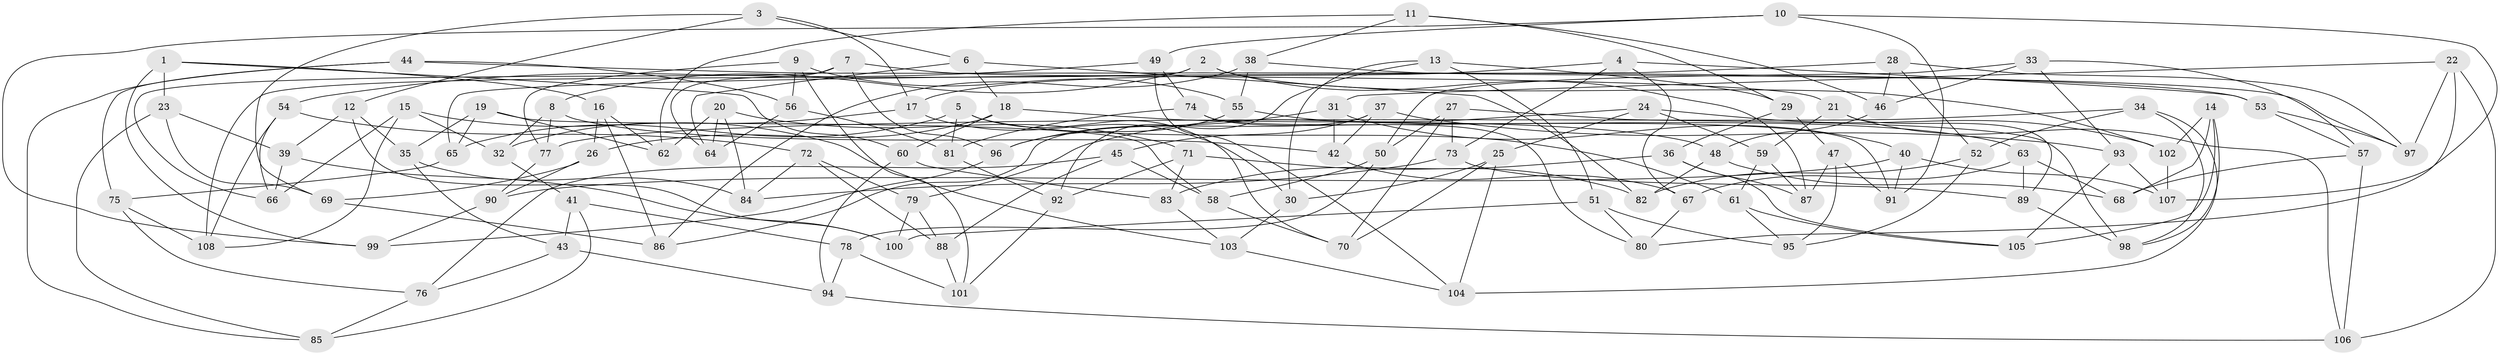 // coarse degree distribution, {9: 0.015384615384615385, 6: 0.015384615384615385, 11: 0.046153846153846156, 4: 0.7230769230769231, 5: 0.03076923076923077, 8: 0.03076923076923077, 10: 0.06153846153846154, 2: 0.015384615384615385, 3: 0.06153846153846154}
// Generated by graph-tools (version 1.1) at 2025/53/03/04/25 22:53:42]
// undirected, 108 vertices, 216 edges
graph export_dot {
  node [color=gray90,style=filled];
  1;
  2;
  3;
  4;
  5;
  6;
  7;
  8;
  9;
  10;
  11;
  12;
  13;
  14;
  15;
  16;
  17;
  18;
  19;
  20;
  21;
  22;
  23;
  24;
  25;
  26;
  27;
  28;
  29;
  30;
  31;
  32;
  33;
  34;
  35;
  36;
  37;
  38;
  39;
  40;
  41;
  42;
  43;
  44;
  45;
  46;
  47;
  48;
  49;
  50;
  51;
  52;
  53;
  54;
  55;
  56;
  57;
  58;
  59;
  60;
  61;
  62;
  63;
  64;
  65;
  66;
  67;
  68;
  69;
  70;
  71;
  72;
  73;
  74;
  75;
  76;
  77;
  78;
  79;
  80;
  81;
  82;
  83;
  84;
  85;
  86;
  87;
  88;
  89;
  90;
  91;
  92;
  93;
  94;
  95;
  96;
  97;
  98;
  99;
  100;
  101;
  102;
  103;
  104;
  105;
  106;
  107;
  108;
  1 -- 23;
  1 -- 60;
  1 -- 16;
  1 -- 99;
  2 -- 102;
  2 -- 87;
  2 -- 8;
  2 -- 108;
  3 -- 6;
  3 -- 69;
  3 -- 12;
  3 -- 17;
  4 -- 53;
  4 -- 73;
  4 -- 17;
  4 -- 67;
  5 -- 65;
  5 -- 70;
  5 -- 81;
  5 -- 61;
  6 -- 64;
  6 -- 18;
  6 -- 82;
  7 -- 64;
  7 -- 96;
  7 -- 66;
  7 -- 21;
  8 -- 32;
  8 -- 77;
  8 -- 42;
  9 -- 55;
  9 -- 101;
  9 -- 56;
  9 -- 77;
  10 -- 49;
  10 -- 99;
  10 -- 107;
  10 -- 91;
  11 -- 62;
  11 -- 46;
  11 -- 29;
  11 -- 38;
  12 -- 100;
  12 -- 39;
  12 -- 35;
  13 -- 92;
  13 -- 29;
  13 -- 51;
  13 -- 30;
  14 -- 102;
  14 -- 98;
  14 -- 105;
  14 -- 68;
  15 -- 32;
  15 -- 66;
  15 -- 103;
  15 -- 108;
  16 -- 26;
  16 -- 86;
  16 -- 62;
  17 -- 30;
  17 -- 32;
  18 -- 48;
  18 -- 60;
  18 -- 26;
  19 -- 35;
  19 -- 58;
  19 -- 65;
  19 -- 62;
  20 -- 62;
  20 -- 71;
  20 -- 84;
  20 -- 64;
  21 -- 106;
  21 -- 59;
  21 -- 89;
  22 -- 97;
  22 -- 31;
  22 -- 106;
  22 -- 80;
  23 -- 85;
  23 -- 39;
  23 -- 69;
  24 -- 79;
  24 -- 25;
  24 -- 102;
  24 -- 59;
  25 -- 104;
  25 -- 70;
  25 -- 30;
  26 -- 90;
  26 -- 69;
  27 -- 50;
  27 -- 73;
  27 -- 98;
  27 -- 70;
  28 -- 65;
  28 -- 52;
  28 -- 97;
  28 -- 46;
  29 -- 36;
  29 -- 47;
  30 -- 103;
  31 -- 96;
  31 -- 40;
  31 -- 42;
  32 -- 41;
  33 -- 50;
  33 -- 93;
  33 -- 57;
  33 -- 46;
  34 -- 52;
  34 -- 98;
  34 -- 104;
  34 -- 77;
  35 -- 84;
  35 -- 43;
  36 -- 105;
  36 -- 83;
  36 -- 87;
  37 -- 45;
  37 -- 93;
  37 -- 86;
  37 -- 42;
  38 -- 86;
  38 -- 55;
  38 -- 97;
  39 -- 100;
  39 -- 66;
  40 -- 91;
  40 -- 90;
  40 -- 107;
  41 -- 43;
  41 -- 85;
  41 -- 78;
  42 -- 67;
  43 -- 94;
  43 -- 76;
  44 -- 56;
  44 -- 75;
  44 -- 53;
  44 -- 85;
  45 -- 88;
  45 -- 76;
  45 -- 58;
  46 -- 48;
  47 -- 87;
  47 -- 91;
  47 -- 95;
  48 -- 82;
  48 -- 68;
  49 -- 74;
  49 -- 54;
  49 -- 104;
  50 -- 78;
  50 -- 58;
  51 -- 100;
  51 -- 95;
  51 -- 80;
  52 -- 95;
  52 -- 82;
  53 -- 97;
  53 -- 57;
  54 -- 108;
  54 -- 72;
  54 -- 66;
  55 -- 63;
  55 -- 96;
  56 -- 64;
  56 -- 81;
  57 -- 106;
  57 -- 68;
  58 -- 70;
  59 -- 61;
  59 -- 87;
  60 -- 83;
  60 -- 94;
  61 -- 105;
  61 -- 95;
  63 -- 68;
  63 -- 89;
  63 -- 67;
  65 -- 75;
  67 -- 80;
  69 -- 86;
  71 -- 83;
  71 -- 82;
  71 -- 92;
  72 -- 79;
  72 -- 88;
  72 -- 84;
  73 -- 84;
  73 -- 89;
  74 -- 91;
  74 -- 80;
  74 -- 81;
  75 -- 108;
  75 -- 76;
  76 -- 85;
  77 -- 90;
  78 -- 94;
  78 -- 101;
  79 -- 100;
  79 -- 88;
  81 -- 92;
  83 -- 103;
  88 -- 101;
  89 -- 98;
  90 -- 99;
  92 -- 101;
  93 -- 107;
  93 -- 105;
  94 -- 106;
  96 -- 99;
  102 -- 107;
  103 -- 104;
}
